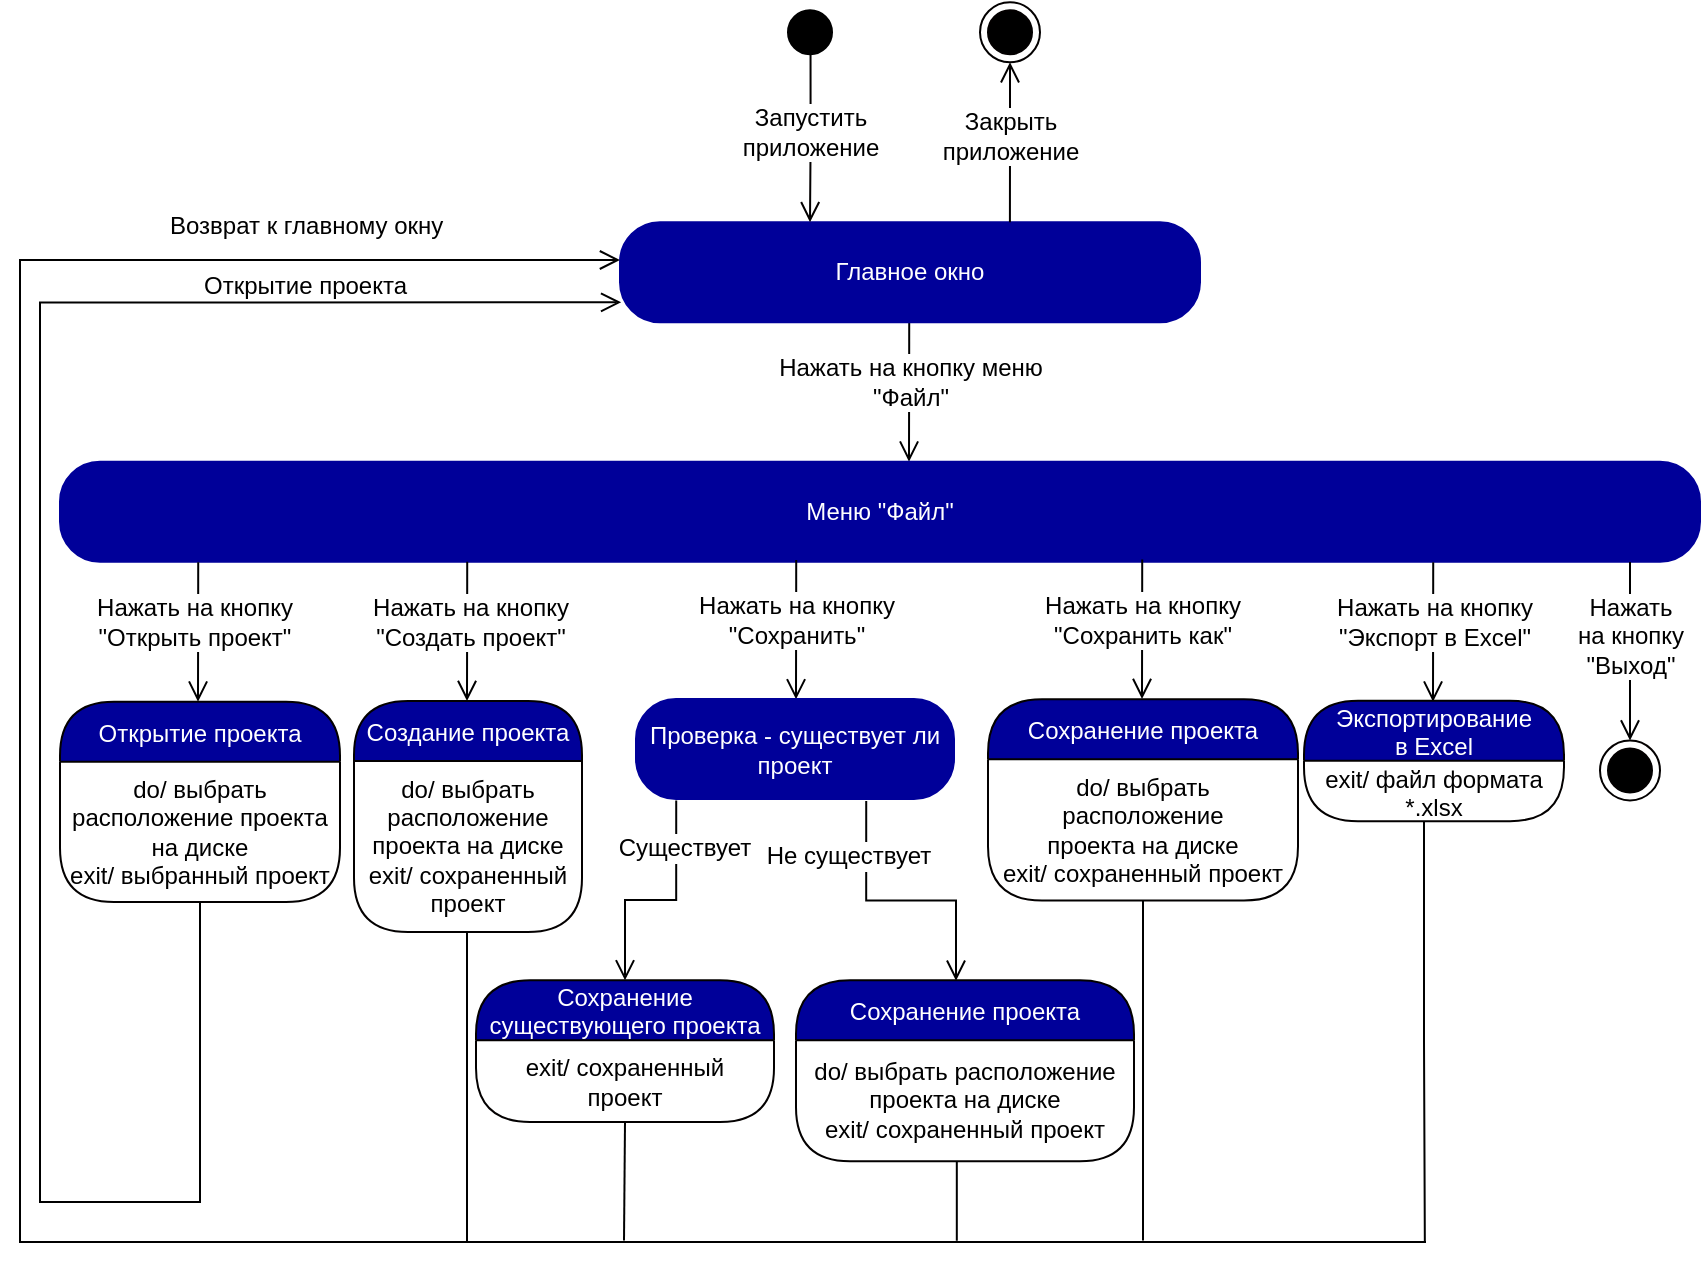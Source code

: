 <mxfile version="17.2.1" type="device"><diagram id="etlDYVYETBeBH645nl2H" name="Page-1"><mxGraphModel dx="-662" dy="660" grid="1" gridSize="10" guides="1" tooltips="1" connect="1" arrows="1" fold="1" page="1" pageScale="1" pageWidth="850" pageHeight="1100" math="0" shadow="0"><root><mxCell id="0"/><mxCell id="1" parent="0"/><mxCell id="psjXjGhAPFQ-x1jHjVS4-48" value="" style="edgeStyle=orthogonalEdgeStyle;html=1;verticalAlign=bottom;endArrow=open;endSize=8;strokeColor=#000000;rounded=0;fontSize=10;exitX=0.097;exitY=1.006;exitDx=0;exitDy=0;exitPerimeter=0;entryX=0.154;entryY=0;entryDx=0;entryDy=0;entryPerimeter=0;" parent="1" edge="1"><mxGeometry relative="1" as="geometry"><mxPoint x="2154.503" y="569.82" as="targetPoint"/><mxPoint x="2154.61" y="500.12" as="sourcePoint"/><Array as="points"><mxPoint x="2154.44" y="509.82"/></Array></mxGeometry></mxCell><mxCell id="psjXjGhAPFQ-x1jHjVS4-49" value="Нажать на кнопку меню&lt;br&gt;&quot;Файл&quot;" style="edgeLabel;html=1;align=center;verticalAlign=middle;resizable=0;points=[];fontSize=12;labelBackgroundColor=default;" parent="psjXjGhAPFQ-x1jHjVS4-48" vertex="1" connectable="0"><mxGeometry x="-0.252" y="2" relative="1" as="geometry"><mxPoint x="-2" y="4" as="offset"/></mxGeometry></mxCell><mxCell id="psjXjGhAPFQ-x1jHjVS4-52" value="Меню &quot;Файл&quot;" style="rounded=1;whiteSpace=wrap;html=1;arcSize=40;fontColor=#FFFFFF;fillColor=#000099;strokeColor=#000099;" parent="1" vertex="1"><mxGeometry x="1730" y="569.82" width="820" height="50" as="geometry"/></mxCell><mxCell id="psjXjGhAPFQ-x1jHjVS4-83" value="" style="edgeStyle=orthogonalEdgeStyle;html=1;verticalAlign=bottom;endArrow=open;endSize=8;strokeColor=#000000;rounded=0;fontSize=10;exitX=0.097;exitY=1.006;exitDx=0;exitDy=0;exitPerimeter=0;entryX=0.154;entryY=0;entryDx=0;entryDy=0;entryPerimeter=0;" parent="1" edge="1"><mxGeometry relative="1" as="geometry"><mxPoint x="2098.003" y="688.68" as="targetPoint"/><mxPoint x="2098.11" y="618.98" as="sourcePoint"/><Array as="points"><mxPoint x="2097.94" y="628.68"/></Array></mxGeometry></mxCell><mxCell id="psjXjGhAPFQ-x1jHjVS4-84" value="Нажать на кнопку&lt;br&gt;&quot;Сохранить&quot;" style="edgeLabel;html=1;align=center;verticalAlign=middle;resizable=0;points=[];fontSize=12;labelBackgroundColor=default;" parent="psjXjGhAPFQ-x1jHjVS4-83" vertex="1" connectable="0"><mxGeometry x="-0.252" y="2" relative="1" as="geometry"><mxPoint x="-2" y="4" as="offset"/></mxGeometry></mxCell><mxCell id="psjXjGhAPFQ-x1jHjVS4-89" value="Сохранение проекта" style="swimlane;fontStyle=0;align=center;verticalAlign=middle;childLayout=stackLayout;horizontal=1;startSize=30;horizontalStack=0;resizeParent=0;resizeLast=1;container=0;fontColor=#FFFFFF;collapsible=0;rounded=1;arcSize=30;strokeColor=#030000;fillColor=#000099;swimlaneFillColor=#FFFFFF;dropTarget=0;fontSize=12;" parent="1" vertex="1"><mxGeometry x="2194" y="688.68" width="155" height="100.6" as="geometry"/></mxCell><mxCell id="psjXjGhAPFQ-x1jHjVS4-90" value="do/ выбрать расположение &lt;br&gt;проекта на диске&lt;br&gt;exit/ сохраненный проект" style="text;html=1;strokeColor=none;fillColor=none;align=center;verticalAlign=middle;spacingLeft=4;spacingRight=4;whiteSpace=wrap;overflow=hidden;rotatable=0;fontColor=#000000;fontSize=12;" parent="psjXjGhAPFQ-x1jHjVS4-89" vertex="1"><mxGeometry y="30" width="155" height="70.6" as="geometry"/></mxCell><mxCell id="psjXjGhAPFQ-x1jHjVS4-93" value="" style="edgeStyle=orthogonalEdgeStyle;html=1;verticalAlign=bottom;endArrow=open;endSize=8;strokeColor=#000000;rounded=0;fontSize=10;exitX=0.097;exitY=1.006;exitDx=0;exitDy=0;exitPerimeter=0;entryX=0.154;entryY=0;entryDx=0;entryDy=0;entryPerimeter=0;" parent="1" edge="1"><mxGeometry relative="1" as="geometry"><mxPoint x="2271.003" y="688.5" as="targetPoint"/><mxPoint x="2271.11" y="618.8" as="sourcePoint"/><Array as="points"><mxPoint x="2270.94" y="628.5"/></Array></mxGeometry></mxCell><mxCell id="psjXjGhAPFQ-x1jHjVS4-94" value="Нажать на кнопку&lt;br&gt;&quot;Сохранить как&quot;" style="edgeLabel;html=1;align=center;verticalAlign=middle;resizable=0;points=[];fontSize=12;labelBackgroundColor=default;" parent="psjXjGhAPFQ-x1jHjVS4-93" vertex="1" connectable="0"><mxGeometry x="-0.252" y="2" relative="1" as="geometry"><mxPoint x="-2" y="4" as="offset"/></mxGeometry></mxCell><mxCell id="psjXjGhAPFQ-x1jHjVS4-95" value="" style="edgeStyle=orthogonalEdgeStyle;html=1;verticalAlign=bottom;endArrow=none;endSize=8;strokeColor=#000000;rounded=0;fontSize=10;endFill=0;exitX=0.5;exitY=1;exitDx=0;exitDy=0;" parent="1" source="psjXjGhAPFQ-x1jHjVS4-90" edge="1"><mxGeometry relative="1" as="geometry"><mxPoint x="2272" y="959.28" as="targetPoint"/><mxPoint x="2278.66" y="779.16" as="sourcePoint"/><Array as="points"><mxPoint x="2272" y="959.28"/></Array></mxGeometry></mxCell><mxCell id="psjXjGhAPFQ-x1jHjVS4-97" value="Сохранение &#10;существующего проекта" style="swimlane;fontStyle=0;align=center;verticalAlign=middle;childLayout=stackLayout;horizontal=1;startSize=30;horizontalStack=0;resizeParent=0;resizeLast=1;container=0;fontColor=#FFFFFF;collapsible=0;rounded=1;arcSize=30;strokeColor=#030000;fillColor=#000099;swimlaneFillColor=#FFFFFF;dropTarget=0;fontSize=12;" parent="1" vertex="1"><mxGeometry x="1938" y="829.16" width="149" height="70.84" as="geometry"/></mxCell><mxCell id="psjXjGhAPFQ-x1jHjVS4-98" value="exit/ сохраненный проект" style="text;html=1;strokeColor=none;fillColor=none;align=center;verticalAlign=middle;spacingLeft=4;spacingRight=4;whiteSpace=wrap;overflow=hidden;rotatable=0;fontColor=#000000;fontSize=12;" parent="psjXjGhAPFQ-x1jHjVS4-97" vertex="1"><mxGeometry y="30" width="149" height="40.84" as="geometry"/></mxCell><mxCell id="psjXjGhAPFQ-x1jHjVS4-99" value="" style="edgeStyle=orthogonalEdgeStyle;html=1;verticalAlign=bottom;endArrow=open;endSize=8;strokeColor=#000000;rounded=0;fontSize=10;exitX=0.097;exitY=1.006;exitDx=0;exitDy=0;exitPerimeter=0;entryX=0.154;entryY=0;entryDx=0;entryDy=0;entryPerimeter=0;" parent="1" edge="1"><mxGeometry relative="1" as="geometry"><mxPoint x="2416.503" y="689.82" as="targetPoint"/><mxPoint x="2416.61" y="620.12" as="sourcePoint"/><Array as="points"><mxPoint x="2416.44" y="629.82"/></Array></mxGeometry></mxCell><mxCell id="psjXjGhAPFQ-x1jHjVS4-100" value="Нажать на кнопку&lt;br&gt;&quot;Экспорт в Excel&quot;" style="edgeLabel;html=1;align=center;verticalAlign=middle;resizable=0;points=[];fontSize=12;labelBackgroundColor=default;" parent="psjXjGhAPFQ-x1jHjVS4-99" vertex="1" connectable="0"><mxGeometry x="-0.252" y="2" relative="1" as="geometry"><mxPoint x="-2" y="4" as="offset"/></mxGeometry></mxCell><mxCell id="psjXjGhAPFQ-x1jHjVS4-101" value="Экспортирование &#10;в Excel" style="swimlane;fontStyle=0;align=center;verticalAlign=middle;childLayout=stackLayout;horizontal=1;startSize=30;horizontalStack=0;resizeParent=0;resizeLast=1;container=0;fontColor=#FFFFFF;collapsible=0;rounded=1;arcSize=30;strokeColor=#030000;fillColor=#000099;swimlaneFillColor=#FFFFFF;dropTarget=0;fontSize=12;" parent="1" vertex="1"><mxGeometry x="2352" y="689.4" width="130" height="60.18" as="geometry"/></mxCell><mxCell id="psjXjGhAPFQ-x1jHjVS4-102" value="exit/ файл формата *.xlsx" style="text;html=1;strokeColor=none;fillColor=none;align=center;verticalAlign=middle;spacingLeft=4;spacingRight=4;whiteSpace=wrap;overflow=hidden;rotatable=0;fontColor=#000000;fontSize=12;" parent="psjXjGhAPFQ-x1jHjVS4-101" vertex="1"><mxGeometry y="30" width="130" height="30.18" as="geometry"/></mxCell><mxCell id="psjXjGhAPFQ-x1jHjVS4-103" value="" style="edgeStyle=orthogonalEdgeStyle;html=1;verticalAlign=bottom;endArrow=none;endSize=8;strokeColor=#000000;rounded=0;fontSize=10;endFill=0;" parent="1" edge="1"><mxGeometry relative="1" as="geometry"><mxPoint x="2412.42" y="959.52" as="targetPoint"/><mxPoint x="2412" y="749.58" as="sourcePoint"/><Array as="points"><mxPoint x="2412.42" y="859.52"/><mxPoint x="2412.42" y="859.52"/></Array></mxGeometry></mxCell><mxCell id="psjXjGhAPFQ-x1jHjVS4-106" value="" style="edgeStyle=orthogonalEdgeStyle;html=1;verticalAlign=bottom;endArrow=open;endSize=8;strokeColor=#000000;rounded=0;fontSize=10;entryX=0.5;entryY=0;entryDx=0;entryDy=0;" parent="1" target="psjXjGhAPFQ-x1jHjVS4-108" edge="1"><mxGeometry relative="1" as="geometry"><mxPoint x="2460" y="480.02" as="targetPoint"/><mxPoint x="2515" y="620" as="sourcePoint"/><Array as="points"><mxPoint x="2515" y="670"/><mxPoint x="2515" y="670"/></Array></mxGeometry></mxCell><mxCell id="psjXjGhAPFQ-x1jHjVS4-107" value="Нажать &lt;br&gt;на кнопку&lt;br&gt;&quot;Выход&quot;" style="edgeLabel;html=1;align=center;verticalAlign=middle;resizable=0;points=[];fontSize=12;labelBackgroundColor=default;" parent="psjXjGhAPFQ-x1jHjVS4-106" vertex="1" connectable="0"><mxGeometry x="-0.252" y="2" relative="1" as="geometry"><mxPoint x="-2" y="3" as="offset"/></mxGeometry></mxCell><mxCell id="psjXjGhAPFQ-x1jHjVS4-108" value="" style="ellipse;html=1;shape=endState;fillColor=#000000;strokeColor=#030000;" parent="1" vertex="1"><mxGeometry x="2500" y="709.22" width="30" height="30" as="geometry"/></mxCell><mxCell id="-GEyt0fameAs3THqMVIB-1" value="&lt;span&gt;Главное окно&lt;/span&gt;" style="rounded=1;whiteSpace=wrap;html=1;arcSize=40;fontColor=#FFFFFF;fillColor=#000099;strokeColor=#000099;" parent="1" vertex="1"><mxGeometry x="2010" y="450.12" width="290" height="50" as="geometry"/></mxCell><mxCell id="-GEyt0fameAs3THqMVIB-2" value="Проверка - существует ли проект" style="rounded=1;whiteSpace=wrap;html=1;arcSize=40;fontColor=#FFFFFF;fillColor=#000099;strokeColor=#000099;" parent="1" vertex="1"><mxGeometry x="2018" y="688.5" width="159" height="50" as="geometry"/></mxCell><mxCell id="-GEyt0fameAs3THqMVIB-8" value="" style="edgeStyle=orthogonalEdgeStyle;html=1;verticalAlign=bottom;endArrow=open;endSize=8;strokeColor=#000000;rounded=0;fontSize=10;exitX=0.097;exitY=1.006;exitDx=0;exitDy=0;exitPerimeter=0;entryX=0.5;entryY=0;entryDx=0;entryDy=0;" parent="1" target="psjXjGhAPFQ-x1jHjVS4-97" edge="1"><mxGeometry relative="1" as="geometry"><mxPoint x="2038.003" y="808.98" as="targetPoint"/><mxPoint x="2038.11" y="739.28" as="sourcePoint"/><Array as="points"><mxPoint x="2038" y="789"/><mxPoint x="2013" y="789"/></Array></mxGeometry></mxCell><mxCell id="-GEyt0fameAs3THqMVIB-9" value="Существует" style="edgeLabel;html=1;align=center;verticalAlign=middle;resizable=0;points=[];fontSize=12;labelBackgroundColor=default;" parent="-GEyt0fameAs3THqMVIB-8" vertex="1" connectable="0"><mxGeometry x="-0.252" y="2" relative="1" as="geometry"><mxPoint x="2" y="-20" as="offset"/></mxGeometry></mxCell><mxCell id="-GEyt0fameAs3THqMVIB-13" value="" style="edgeStyle=orthogonalEdgeStyle;html=1;verticalAlign=bottom;endArrow=open;endSize=8;strokeColor=#000000;rounded=0;fontSize=10;exitX=0.097;exitY=1.006;exitDx=0;exitDy=0;exitPerimeter=0;entryX=0.5;entryY=0;entryDx=0;entryDy=0;" parent="1" edge="1"><mxGeometry relative="1" as="geometry"><mxPoint x="2178" y="829.34" as="targetPoint"/><mxPoint x="2133.11" y="739.46" as="sourcePoint"/><Array as="points"><mxPoint x="2133" y="789.28"/><mxPoint x="2178" y="789.28"/></Array></mxGeometry></mxCell><mxCell id="-GEyt0fameAs3THqMVIB-14" value="Не существует" style="edgeLabel;html=1;align=center;verticalAlign=middle;resizable=0;points=[];fontSize=12;labelBackgroundColor=default;" parent="-GEyt0fameAs3THqMVIB-13" vertex="1" connectable="0"><mxGeometry x="-0.252" y="2" relative="1" as="geometry"><mxPoint x="-10" y="-21" as="offset"/></mxGeometry></mxCell><mxCell id="-GEyt0fameAs3THqMVIB-15" value="" style="edgeStyle=orthogonalEdgeStyle;html=1;verticalAlign=bottom;endArrow=open;endSize=8;strokeColor=#000000;rounded=0;fontSize=10;exitX=0.097;exitY=1.006;exitDx=0;exitDy=0;exitPerimeter=0;entryX=0.154;entryY=0;entryDx=0;entryDy=0;entryPerimeter=0;" parent="1" edge="1"><mxGeometry relative="1" as="geometry"><mxPoint x="1799.003" y="689.82" as="targetPoint"/><mxPoint x="1799.11" y="620.12" as="sourcePoint"/><Array as="points"><mxPoint x="1798.94" y="629.82"/></Array></mxGeometry></mxCell><mxCell id="-GEyt0fameAs3THqMVIB-16" value="Нажать на кнопку&lt;br&gt;&quot;Открыть проект&quot;" style="edgeLabel;html=1;align=center;verticalAlign=middle;resizable=0;points=[];fontSize=12;labelBackgroundColor=default;" parent="-GEyt0fameAs3THqMVIB-15" vertex="1" connectable="0"><mxGeometry x="-0.252" y="2" relative="1" as="geometry"><mxPoint x="-4" y="4" as="offset"/></mxGeometry></mxCell><mxCell id="-GEyt0fameAs3THqMVIB-17" value="Открытие проекта" style="swimlane;fontStyle=0;align=center;verticalAlign=middle;childLayout=stackLayout;horizontal=1;startSize=30;horizontalStack=0;resizeParent=0;resizeLast=1;container=0;fontColor=#FFFFFF;collapsible=0;rounded=1;arcSize=30;strokeColor=#030000;fillColor=#000099;swimlaneFillColor=#FFFFFF;dropTarget=0;fontSize=12;" parent="1" vertex="1"><mxGeometry x="1730" y="689.82" width="140" height="100.18" as="geometry"/></mxCell><mxCell id="-GEyt0fameAs3THqMVIB-18" value="do/ выбрать расположение проекта на диске&lt;br&gt;exit/ выбранный проект" style="text;html=1;strokeColor=none;fillColor=none;align=center;verticalAlign=middle;spacingLeft=4;spacingRight=4;whiteSpace=wrap;overflow=hidden;rotatable=0;fontColor=#000000;fontSize=12;" parent="-GEyt0fameAs3THqMVIB-17" vertex="1"><mxGeometry y="30" width="140" height="70.18" as="geometry"/></mxCell><mxCell id="-GEyt0fameAs3THqMVIB-30" value="" style="edgeStyle=orthogonalEdgeStyle;html=1;verticalAlign=bottom;endArrow=open;endSize=8;strokeColor=#000000;rounded=0;fontSize=10;exitX=0.5;exitY=1;exitDx=0;exitDy=0;entryX=0.002;entryY=0.801;entryDx=0;entryDy=0;entryPerimeter=0;" parent="1" source="-GEyt0fameAs3THqMVIB-18" target="-GEyt0fameAs3THqMVIB-1" edge="1"><mxGeometry relative="1" as="geometry"><mxPoint x="1970" y="520" as="targetPoint"/><mxPoint x="1820" y="840" as="sourcePoint"/><Array as="points"><mxPoint x="1800" y="940"/><mxPoint x="1720" y="940"/><mxPoint x="1720" y="490"/></Array></mxGeometry></mxCell><mxCell id="l2hgIxDCqRnEw6dvZzFc-7" value="&lt;span style=&quot;color: rgba(0 , 0 , 0 , 0) ; font-family: monospace ; font-size: 0px ; background-color: rgb(248 , 249 , 250)&quot;&gt;%3CmxGraphModel%3E%3Croot%3E%3CmxCell%20id%3D%220%22%2F%3E%3CmxCell%20id%3D%221%22%20parent%3D%220%22%2F%3E%3CmxCell%20id%3D%222%22%20value%3D%22%D0%9E%D1%82%D0%BA%D1%80%D1%8B%D1%82%D0%B8%D0%B5%20%26lt%3Bbr%26gt%3B%D0%B4%D1%80%D1%83%D0%B3%D0%BE%D0%B3%D0%BE%20%D0%BF%D1%80%D0%BE%D0%B5%D0%BA%D1%82%D0%B0%22%20style%3D%22edgeLabel%3Bhtml%3D1%3Balign%3Dcenter%3BverticalAlign%3Dmiddle%3Bresizable%3D0%3Bpoints%3D%5B%5D%3BfontSize%3D12%3B%22%20vertex%3D%221%22%20connectable%3D%220%22%20parent%3D%221%22%3E%3CmxGeometry%20x%3D%22-520%22%20y%3D%22450%22%20as%3D%22geometry%22%2F%3E%3C%2FmxCell%3E%3C%2Froot%3E%3C%2FmxGraphModel%3E&lt;/span&gt;&lt;span style=&quot;color: rgba(0 , 0 , 0 , 0) ; font-family: monospace ; font-size: 0px ; background-color: rgb(248 , 249 , 250)&quot;&gt;%3CmxGraphModel%3E%3Croot%3E%3CmxCell%20id%3D%220%22%2F%3E%3CmxCell%20id%3D%221%22%20parent%3D%220%22%2F%3E%3CmxCell%20id%3D%222%22%20value%3D%22%D0%9E%D1%82%D0%BA%D1%80%D1%8B%D1%82%D0%B8%D0%B5%20%26lt%3Bbr%26gt%3B%D0%B4%D1%80%D1%83%D0%B3%D0%BE%D0%B3%D0%BE%20%D0%BF%D1%80%D0%BE%D0%B5%D0%BA%D1%82%D0%B0%22%20style%3D%22edgeLabel%3Bhtml%3D1%3Balign%3Dcenter%3BverticalAlign%3Dmiddle%3Bresizable%3D0%3Bpoints%3D%5B%5D%3BfontSize%3D12%3B%22%20vertex%3D%221%22%20connectable%3D%220%22%20parent%3D%221%22%3E%3CmxGeometry%20x%3D%22-520%22%20y%3D%22450%22%20as%3D%22geometry%22%2F%3E%3C%2FmxCell%3E%3C%2Froot%3E%3C%2FmxGraphModel%3E&lt;/span&gt;" style="edgeLabel;html=1;align=center;verticalAlign=middle;resizable=0;points=[];" parent="-GEyt0fameAs3THqMVIB-30" vertex="1" connectable="0"><mxGeometry x="-0.489" y="4" relative="1" as="geometry"><mxPoint x="4" y="47" as="offset"/></mxGeometry></mxCell><mxCell id="-GEyt0fameAs3THqMVIB-32" value="Сохранение проекта" style="swimlane;fontStyle=0;align=center;verticalAlign=middle;childLayout=stackLayout;horizontal=1;startSize=30;horizontalStack=0;resizeParent=0;resizeLast=1;container=0;fontColor=#FFFFFF;collapsible=0;rounded=1;arcSize=30;strokeColor=#030000;fillColor=#000099;swimlaneFillColor=#FFFFFF;dropTarget=0;fontSize=12;" parent="1" vertex="1"><mxGeometry x="2098" y="829.16" width="169" height="90.48" as="geometry"/></mxCell><mxCell id="-GEyt0fameAs3THqMVIB-33" value="do/ выбрать расположение проекта на диске&lt;br&gt;exit/ сохраненный проект" style="text;html=1;strokeColor=none;fillColor=none;align=center;verticalAlign=middle;spacingLeft=4;spacingRight=4;whiteSpace=wrap;overflow=hidden;rotatable=0;fontColor=#000000;fontSize=12;" parent="-GEyt0fameAs3THqMVIB-32" vertex="1"><mxGeometry y="30" width="169" height="60.48" as="geometry"/></mxCell><mxCell id="l2hgIxDCqRnEw6dvZzFc-1" value="" style="ellipse;html=1;shape=startState;fillColor=#000000;strokeColor=#000000;fontColor=#000099;" parent="1" vertex="1"><mxGeometry x="2090" y="340.12" width="30" height="30" as="geometry"/></mxCell><mxCell id="l2hgIxDCqRnEw6dvZzFc-2" value="&lt;font style=&quot;font-size: 12px&quot;&gt;Запустить &lt;br&gt;приложение&lt;/font&gt;" style="edgeStyle=orthogonalEdgeStyle;html=1;verticalAlign=bottom;endArrow=open;endSize=8;strokeColor=#030000;rounded=0;exitX=0.509;exitY=0.876;exitDx=0;exitDy=0;exitPerimeter=0;spacingBottom=-14;fontSize=11;" parent="1" source="l2hgIxDCqRnEw6dvZzFc-1" edge="1"><mxGeometry relative="1" as="geometry"><mxPoint x="2105" y="450.12" as="targetPoint"/><mxPoint x="2075" y="410.12" as="sourcePoint"/></mxGeometry></mxCell><mxCell id="l2hgIxDCqRnEw6dvZzFc-3" value="&lt;font style=&quot;font-size: 12px&quot;&gt;Закрыть&lt;br&gt;приложение&lt;/font&gt;" style="edgeStyle=orthogonalEdgeStyle;html=1;verticalAlign=bottom;endArrow=open;endSize=8;strokeColor=#030000;rounded=0;spacingBottom=-14;fontSize=11;entryX=0.5;entryY=1;entryDx=0;entryDy=0;exitX=0.781;exitY=0;exitDx=0;exitDy=0;exitPerimeter=0;" parent="1" target="l2hgIxDCqRnEw6dvZzFc-4" edge="1"><mxGeometry relative="1" as="geometry"><mxPoint x="2300" y="420.12" as="targetPoint"/><mxPoint x="2204.96" y="450.12" as="sourcePoint"/><Array as="points"><mxPoint x="2205" y="410.12"/><mxPoint x="2205" y="410.12"/></Array></mxGeometry></mxCell><mxCell id="l2hgIxDCqRnEw6dvZzFc-4" value="" style="ellipse;html=1;shape=endState;fillColor=#000000;strokeColor=#030000;" parent="1" vertex="1"><mxGeometry x="2190" y="340.12" width="30" height="30" as="geometry"/></mxCell><mxCell id="l2hgIxDCqRnEw6dvZzFc-5" value="" style="endArrow=none;html=1;rounded=0;" parent="1" edge="1"><mxGeometry width="50" height="50" relative="1" as="geometry"><mxPoint x="1823" y="960" as="sourcePoint"/><mxPoint x="2413" y="960" as="targetPoint"/></mxGeometry></mxCell><mxCell id="l2hgIxDCqRnEw6dvZzFc-6" value="" style="edgeStyle=orthogonalEdgeStyle;html=1;verticalAlign=bottom;endArrow=open;endSize=8;strokeColor=#000000;rounded=0;fontSize=10;entryX=0;entryY=0.358;entryDx=0;entryDy=0;entryPerimeter=0;" parent="1" target="-GEyt0fameAs3THqMVIB-1" edge="1"><mxGeometry relative="1" as="geometry"><mxPoint x="1800" y="468" as="targetPoint"/><mxPoint x="1823" y="960" as="sourcePoint"/><Array as="points"><mxPoint x="1710" y="960"/><mxPoint x="1710" y="469"/><mxPoint x="2010" y="469"/></Array></mxGeometry></mxCell><mxCell id="l2hgIxDCqRnEw6dvZzFc-11" value="" style="edgeStyle=orthogonalEdgeStyle;html=1;verticalAlign=bottom;endArrow=none;endSize=8;strokeColor=#000000;rounded=0;fontSize=10;endFill=0;" parent="1" edge="1"><mxGeometry relative="1" as="geometry"><mxPoint x="2178" y="959.36" as="targetPoint"/><mxPoint x="2178.41" y="919.64" as="sourcePoint"/><Array as="points"><mxPoint x="2178" y="959.66"/></Array></mxGeometry></mxCell><mxCell id="l2hgIxDCqRnEw6dvZzFc-12" value="" style="endArrow=none;html=1;rounded=0;entryX=0.5;entryY=1;entryDx=0;entryDy=0;" parent="1" target="psjXjGhAPFQ-x1jHjVS4-98" edge="1"><mxGeometry width="50" height="50" relative="1" as="geometry"><mxPoint x="2012" y="959.28" as="sourcePoint"/><mxPoint x="2012" y="910" as="targetPoint"/></mxGeometry></mxCell><mxCell id="l2hgIxDCqRnEw6dvZzFc-13" value="&lt;span style=&quot;color: rgb(0 , 0 , 0) ; font-family: &amp;#34;helvetica&amp;#34; ; font-size: 12px ; font-style: normal ; font-weight: 400 ; letter-spacing: normal ; text-align: center ; text-indent: 0px ; text-transform: none ; word-spacing: 0px ; background-color: rgb(255 , 255 , 255) ; display: inline ; float: none&quot;&gt;Возврат&amp;nbsp;&lt;/span&gt;&lt;span style=&quot;color: rgb(0 , 0 , 0) ; font-family: &amp;#34;helvetica&amp;#34; ; font-size: 12px ; font-style: normal ; font-weight: 400 ; letter-spacing: normal ; text-align: center ; text-indent: 0px ; text-transform: none ; word-spacing: 0px ; background-color: rgb(255 , 255 , 255) ; display: inline ; float: none&quot;&gt;к главному окну&lt;/span&gt;" style="text;whiteSpace=wrap;html=1;" parent="1" vertex="1"><mxGeometry x="1783" y="438.12" width="154" height="30" as="geometry"/></mxCell><mxCell id="ld-zoyEj8Oj6GducUkos-1" value="&lt;div style=&quot;text-align: center&quot;&gt;&lt;font face=&quot;helvetica&quot;&gt;&lt;span style=&quot;background-color: rgb(255 , 255 , 255)&quot;&gt;Открытие проекта&lt;/span&gt;&lt;/font&gt;&lt;/div&gt;" style="text;whiteSpace=wrap;html=1;" parent="1" vertex="1"><mxGeometry x="1800" y="468.12" width="120" height="30" as="geometry"/></mxCell><mxCell id="s9L6L-wL-Pz7p2p8KMEk-1" value="Создание проекта" style="swimlane;fontStyle=0;align=center;verticalAlign=middle;childLayout=stackLayout;horizontal=1;startSize=30;horizontalStack=0;resizeParent=0;resizeLast=1;container=0;fontColor=#FFFFFF;collapsible=0;rounded=1;arcSize=30;strokeColor=#030000;fillColor=#000099;swimlaneFillColor=#FFFFFF;dropTarget=0;fontSize=12;" parent="1" vertex="1"><mxGeometry x="1877" y="689.52" width="114" height="115.45" as="geometry"/></mxCell><mxCell id="s9L6L-wL-Pz7p2p8KMEk-2" value="do/ выбрать расположение проекта на диске&lt;br&gt;exit/ сохраненный проект" style="text;html=1;strokeColor=none;fillColor=none;align=center;verticalAlign=middle;spacingLeft=4;spacingRight=4;whiteSpace=wrap;overflow=hidden;rotatable=0;fontColor=#000000;fontSize=12;" parent="s9L6L-wL-Pz7p2p8KMEk-1" vertex="1"><mxGeometry y="30" width="114" height="85.45" as="geometry"/></mxCell><mxCell id="s9L6L-wL-Pz7p2p8KMEk-10" value="do/ выбрать расположение проекта на диске&lt;br&gt;exit/ сохраненный проект" style="text;html=1;strokeColor=none;fillColor=none;align=center;verticalAlign=middle;spacingLeft=4;spacingRight=4;whiteSpace=wrap;overflow=hidden;rotatable=0;fontColor=#000000;fontSize=12;" parent="s9L6L-wL-Pz7p2p8KMEk-1" vertex="1"><mxGeometry y="115.45" width="114" as="geometry"/></mxCell><mxCell id="s9L6L-wL-Pz7p2p8KMEk-3" value="" style="edgeStyle=orthogonalEdgeStyle;html=1;verticalAlign=bottom;endArrow=open;endSize=8;strokeColor=#000000;rounded=0;fontSize=10;exitX=0.097;exitY=1.006;exitDx=0;exitDy=0;exitPerimeter=0;entryX=0.154;entryY=0;entryDx=0;entryDy=0;entryPerimeter=0;" parent="1" edge="1"><mxGeometry relative="1" as="geometry"><mxPoint x="1933.503" y="689.52" as="targetPoint"/><mxPoint x="1933.61" y="619.82" as="sourcePoint"/><Array as="points"><mxPoint x="1933.44" y="629.52"/></Array></mxGeometry></mxCell><mxCell id="s9L6L-wL-Pz7p2p8KMEk-4" value="Нажать на кнопку&lt;br&gt;&quot;Создать проект&quot;" style="edgeLabel;html=1;align=center;verticalAlign=middle;resizable=0;points=[];fontSize=12;labelBackgroundColor=default;" parent="s9L6L-wL-Pz7p2p8KMEk-3" vertex="1" connectable="0"><mxGeometry x="-0.252" y="2" relative="1" as="geometry"><mxPoint x="-1" y="4" as="offset"/></mxGeometry></mxCell><mxCell id="s9L6L-wL-Pz7p2p8KMEk-6" value="" style="edgeStyle=orthogonalEdgeStyle;html=1;verticalAlign=bottom;endArrow=none;endSize=8;strokeColor=#000000;rounded=0;fontSize=10;endFill=0;exitX=0.5;exitY=1;exitDx=0;exitDy=0;" parent="1" edge="1"><mxGeometry relative="1" as="geometry"><mxPoint x="1934" y="960.42" as="targetPoint"/><mxPoint x="1933.5" y="804.97" as="sourcePoint"/><Array as="points"><mxPoint x="1934" y="960.42"/></Array></mxGeometry></mxCell></root></mxGraphModel></diagram></mxfile>